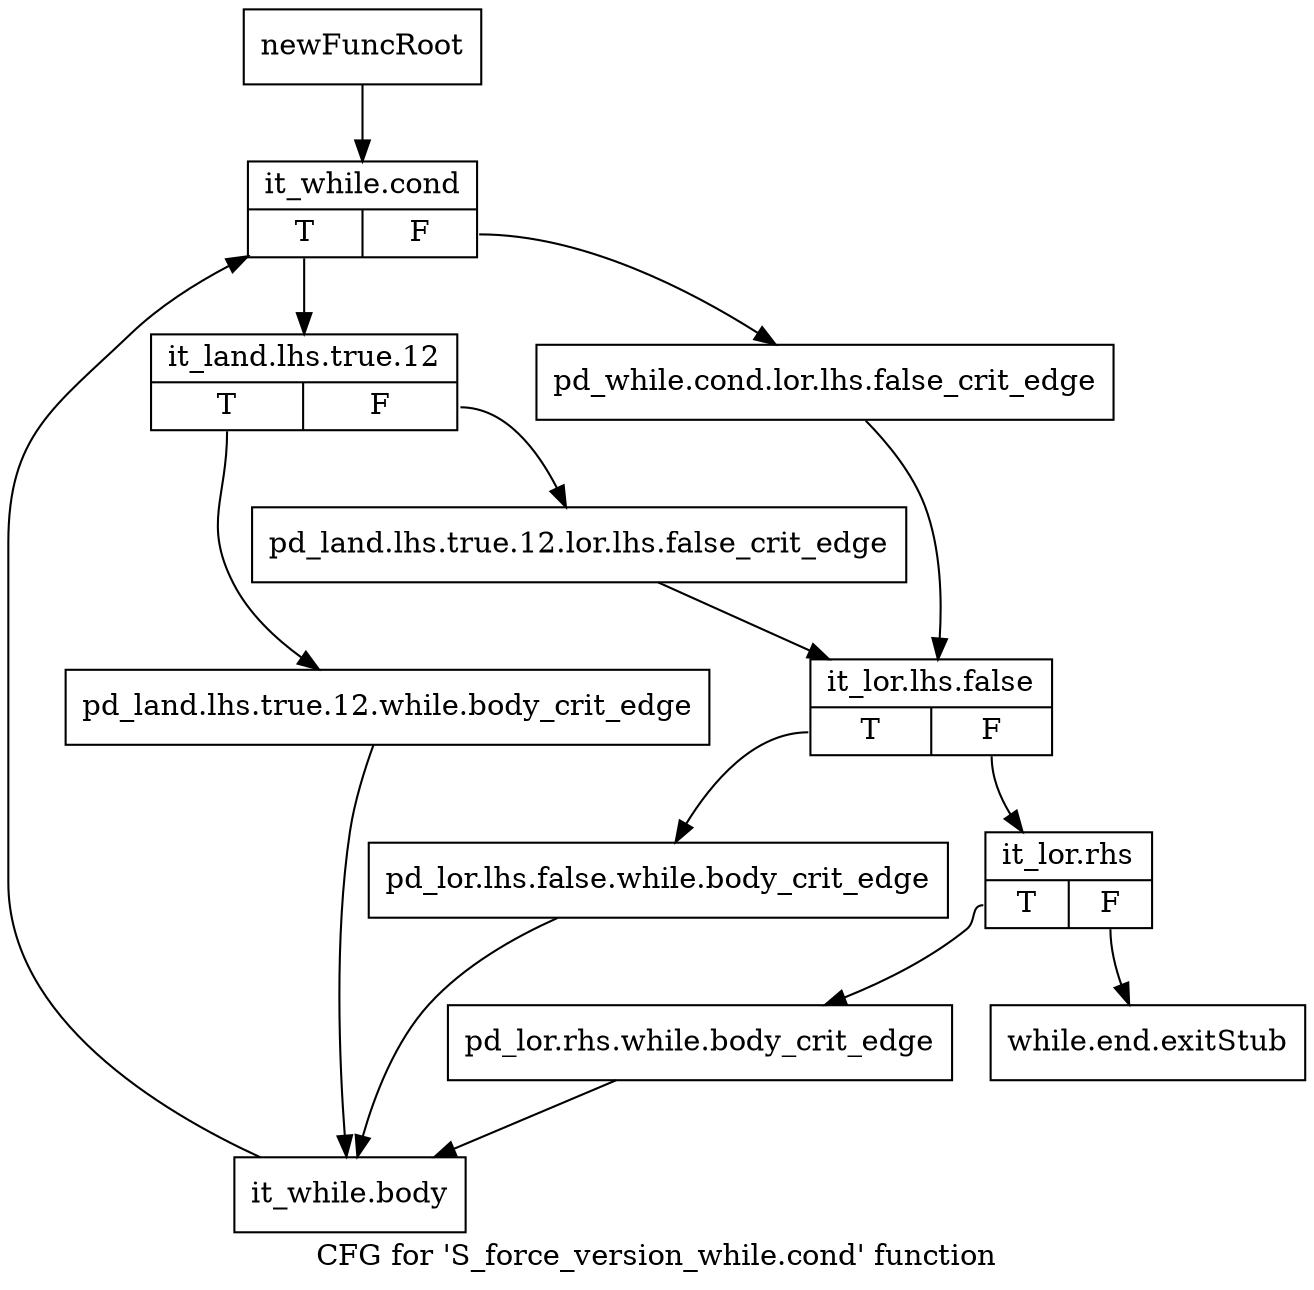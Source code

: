 digraph "CFG for 'S_force_version_while.cond' function" {
	label="CFG for 'S_force_version_while.cond' function";

	Node0x579f520 [shape=record,label="{newFuncRoot}"];
	Node0x579f520 -> Node0x579f9e0;
	Node0x579f990 [shape=record,label="{while.end.exitStub}"];
	Node0x579f9e0 [shape=record,label="{it_while.cond|{<s0>T|<s1>F}}"];
	Node0x579f9e0:s0 -> Node0x579fa80;
	Node0x579f9e0:s1 -> Node0x579fa30;
	Node0x579fa30 [shape=record,label="{pd_while.cond.lor.lhs.false_crit_edge}"];
	Node0x579fa30 -> Node0x579fb20;
	Node0x579fa80 [shape=record,label="{it_land.lhs.true.12|{<s0>T|<s1>F}}"];
	Node0x579fa80:s0 -> Node0x579fc60;
	Node0x579fa80:s1 -> Node0x579fad0;
	Node0x579fad0 [shape=record,label="{pd_land.lhs.true.12.lor.lhs.false_crit_edge}"];
	Node0x579fad0 -> Node0x579fb20;
	Node0x579fb20 [shape=record,label="{it_lor.lhs.false|{<s0>T|<s1>F}}"];
	Node0x579fb20:s0 -> Node0x579fc10;
	Node0x579fb20:s1 -> Node0x579fb70;
	Node0x579fb70 [shape=record,label="{it_lor.rhs|{<s0>T|<s1>F}}"];
	Node0x579fb70:s0 -> Node0x579fbc0;
	Node0x579fb70:s1 -> Node0x579f990;
	Node0x579fbc0 [shape=record,label="{pd_lor.rhs.while.body_crit_edge}"];
	Node0x579fbc0 -> Node0x579fcb0;
	Node0x579fc10 [shape=record,label="{pd_lor.lhs.false.while.body_crit_edge}"];
	Node0x579fc10 -> Node0x579fcb0;
	Node0x579fc60 [shape=record,label="{pd_land.lhs.true.12.while.body_crit_edge}"];
	Node0x579fc60 -> Node0x579fcb0;
	Node0x579fcb0 [shape=record,label="{it_while.body}"];
	Node0x579fcb0 -> Node0x579f9e0;
}
